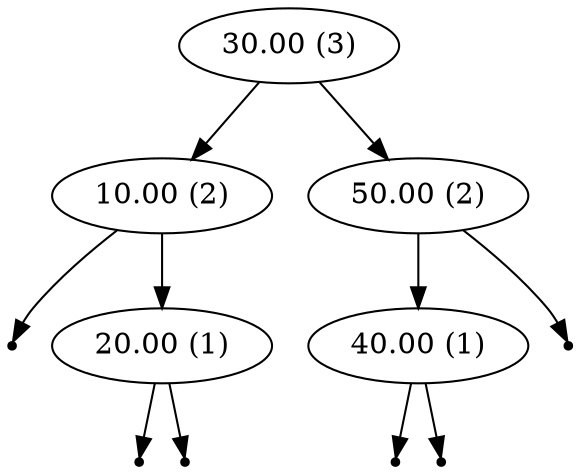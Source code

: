 digraph {
graph [ordering="out"]
"30.00 (3)"
"30.00 (3)" -> "10.00 (2)"
"null10.00-0" [shape=point];
"10.00 (2)" -> "null10.00-0";
"10.00 (2)" -> "20.00 (1)"
"null20.00-0" [shape=point];
"20.00 (1)" -> "null20.00-0";
"null20.00-1" [shape=point];
"20.00 (1)" -> "null20.00-1";
"30.00 (3)" -> "50.00 (2)"
"50.00 (2)" -> "40.00 (1)"
"null40.00-0" [shape=point];
"40.00 (1)" -> "null40.00-0";
"null40.00-1" [shape=point];
"40.00 (1)" -> "null40.00-1";
"null50.00-1" [shape=point];
"50.00 (2)" -> "null50.00-1";
}
